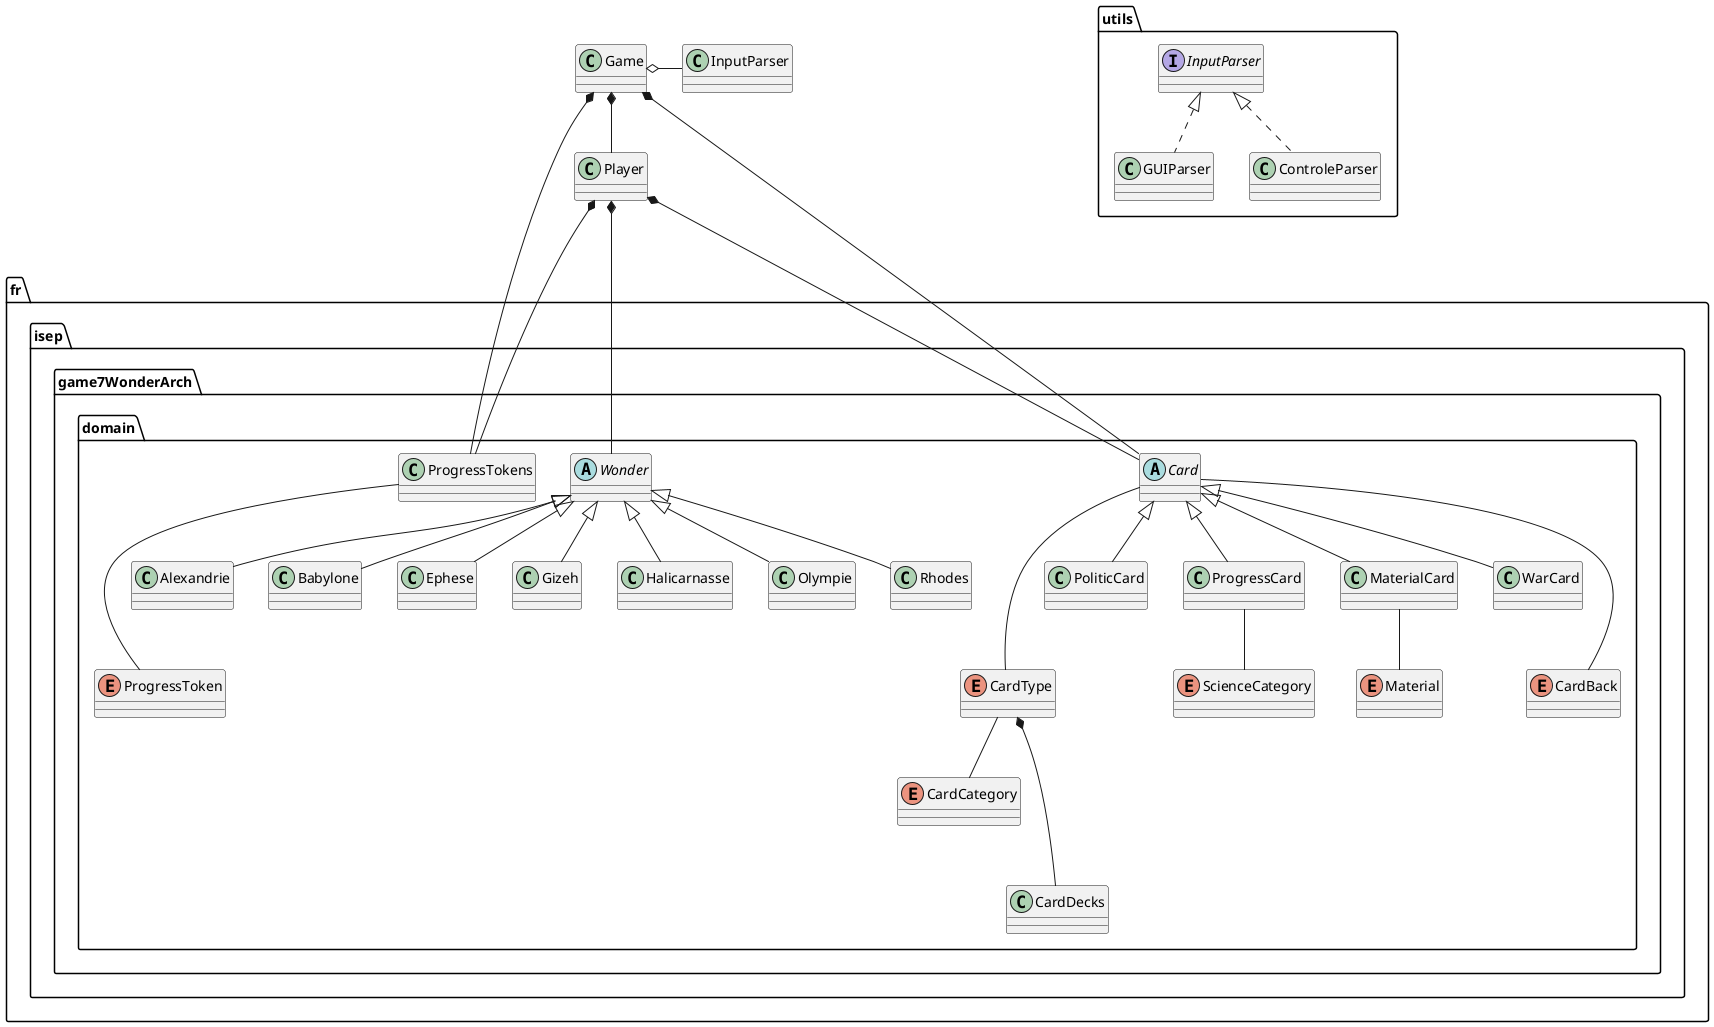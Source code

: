 @startuml
'https://plantuml.com/class-diagram



class Game
class Player


package fr.isep.game7WonderArch.domain {
enum Wonder
abstract Wonder
abstract Card
enum CardBack
enum CardCategory
class CardDecks
enum CardType
enum Material
enum ProgressToken
class ProgressTokens
enum ScienceCategory
class PoliticCard
class ProgressCard
class MaterialCard
class WarCard

class Alexandrie
class Babylone
class Ephese
class Gizeh
class Halicarnasse
class Olympie
class Rhodes


Card <|-- ProgressCard
Card <|-- MaterialCard
Card <|-- PoliticCard
Card <|-- WarCard

Card --- CardBack
Card --- CardType
CardType -- CardCategory

Wonder <|-- Alexandrie
Wonder <|-- Babylone
Wonder <|-- Ephese
Wonder <|-- Gizeh
Wonder <|-- Halicarnasse
Wonder <|-- Olympie
Wonder <|-- Rhodes

Player *-- Card
Player *--- Wonder

}
Game *-- Player
Game *-- Card
Game *-- ProgressTokens
Player *-- ProgressTokens
CardType *--- CardDecks
Game o--r InputParser
ProgressTokens --- ProgressToken
MaterialCard -- Material
ProgressCard -- ScienceCategory

package utils {
interface InputParser
class ControleParser
class GUIParser

InputParser <|.. ControleParser
InputParser <|.. GUIParser

}


@enduml